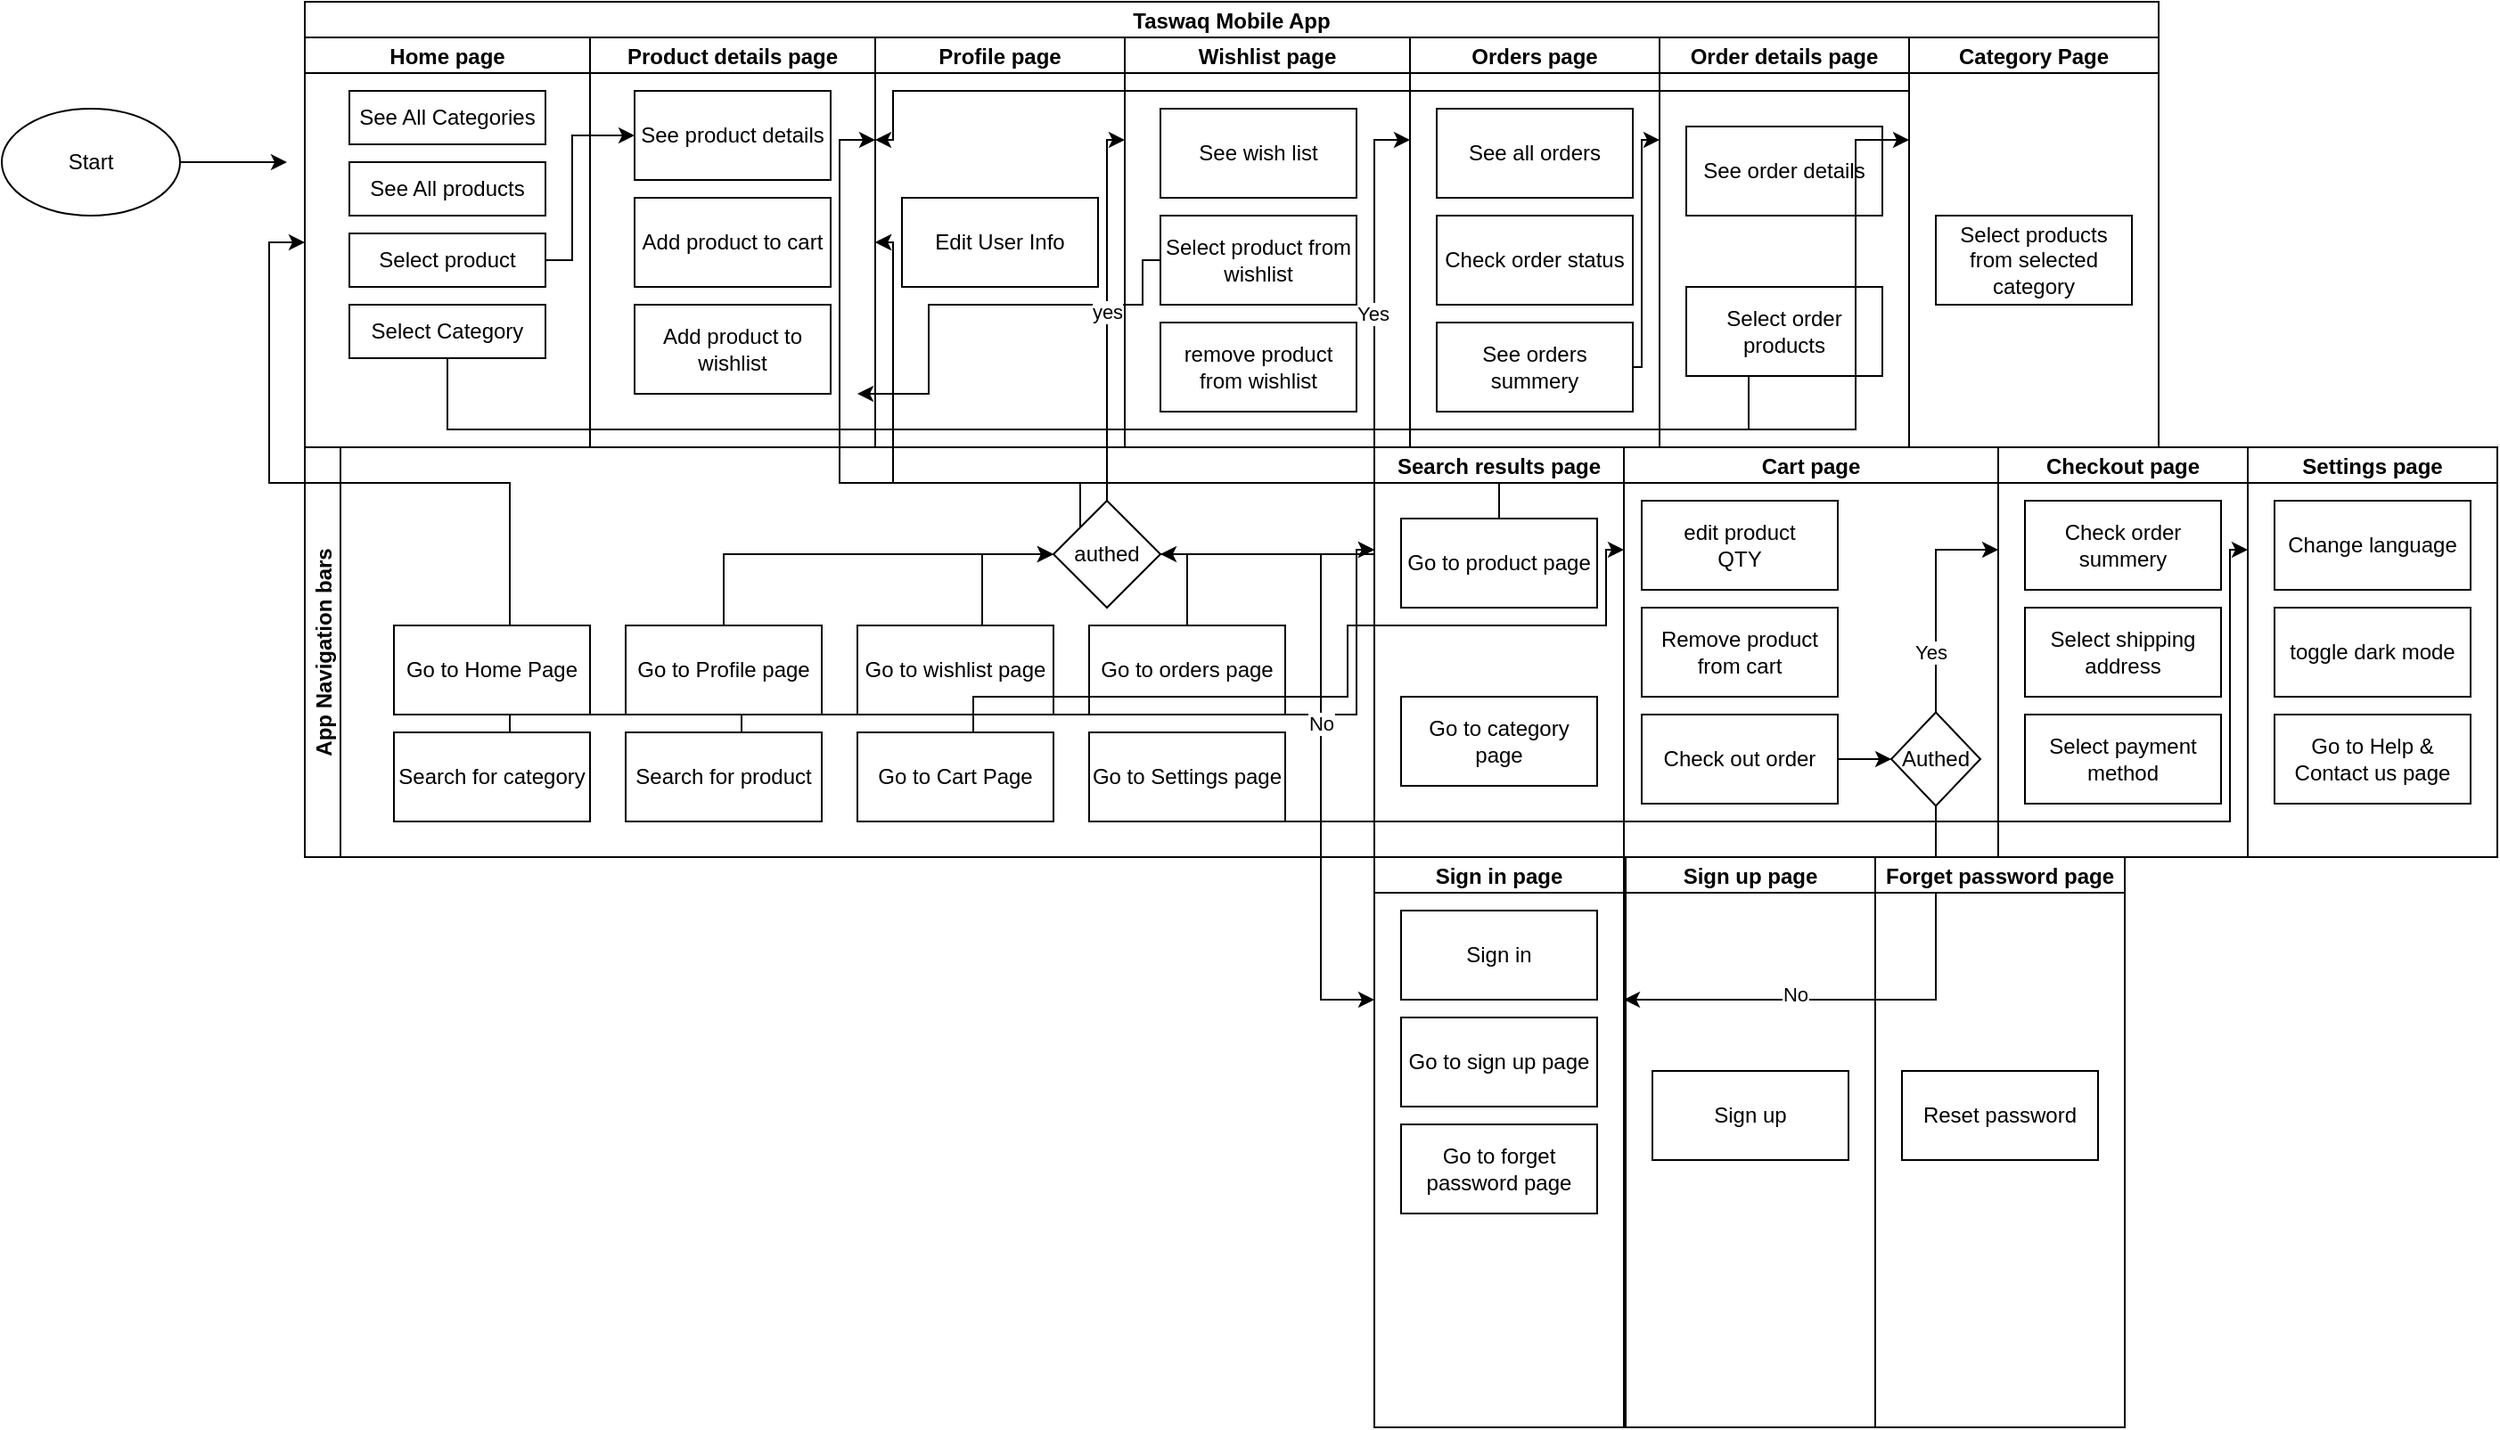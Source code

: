 <mxfile version="15.8.4" type="device"><diagram id="prtHgNgQTEPvFCAcTncT" name="Page-1"><mxGraphModel dx="1287" dy="738" grid="1" gridSize="10" guides="1" tooltips="1" connect="1" arrows="1" fold="1" page="1" pageScale="1" pageWidth="827" pageHeight="1169" math="0" shadow="0"><root><mxCell id="0"/><mxCell id="1" parent="0"/><mxCell id="USr3D5hvPRoxN1HPkiT8-1" value="Taswaq Mobile App" style="swimlane;childLayout=stackLayout;resizeParent=1;resizeParentMax=0;startSize=20;" vertex="1" parent="1"><mxGeometry x="500" y="30" width="1040" height="250" as="geometry"/></mxCell><mxCell id="USr3D5hvPRoxN1HPkiT8-2" value="Home page" style="swimlane;startSize=20;" vertex="1" parent="USr3D5hvPRoxN1HPkiT8-1"><mxGeometry y="20" width="160" height="230" as="geometry"/></mxCell><mxCell id="USr3D5hvPRoxN1HPkiT8-7" value="See All products" style="rounded=0;whiteSpace=wrap;html=1;" vertex="1" parent="USr3D5hvPRoxN1HPkiT8-2"><mxGeometry x="25" y="70" width="110" height="30" as="geometry"/></mxCell><mxCell id="USr3D5hvPRoxN1HPkiT8-11" value="See All Categories" style="rounded=0;whiteSpace=wrap;html=1;" vertex="1" parent="USr3D5hvPRoxN1HPkiT8-2"><mxGeometry x="25" y="30" width="110" height="30" as="geometry"/></mxCell><mxCell id="USr3D5hvPRoxN1HPkiT8-12" value="Select product" style="rounded=0;whiteSpace=wrap;html=1;" vertex="1" parent="USr3D5hvPRoxN1HPkiT8-2"><mxGeometry x="25" y="110" width="110" height="30" as="geometry"/></mxCell><mxCell id="USr3D5hvPRoxN1HPkiT8-93" value="Select Category" style="rounded=0;whiteSpace=wrap;html=1;" vertex="1" parent="USr3D5hvPRoxN1HPkiT8-2"><mxGeometry x="25" y="150" width="110" height="30" as="geometry"/></mxCell><mxCell id="USr3D5hvPRoxN1HPkiT8-3" value="Product details page" style="swimlane;startSize=20;" vertex="1" parent="USr3D5hvPRoxN1HPkiT8-1"><mxGeometry x="160" y="20" width="160" height="230" as="geometry"/></mxCell><mxCell id="USr3D5hvPRoxN1HPkiT8-16" value="See product details" style="rounded=0;whiteSpace=wrap;html=1;" vertex="1" parent="USr3D5hvPRoxN1HPkiT8-3"><mxGeometry x="25" y="30" width="110" height="50" as="geometry"/></mxCell><mxCell id="USr3D5hvPRoxN1HPkiT8-19" value="Add product to cart" style="rounded=0;whiteSpace=wrap;html=1;" vertex="1" parent="USr3D5hvPRoxN1HPkiT8-3"><mxGeometry x="25" y="90" width="110" height="50" as="geometry"/></mxCell><mxCell id="USr3D5hvPRoxN1HPkiT8-20" value="Add product to wishlist" style="rounded=0;whiteSpace=wrap;html=1;" vertex="1" parent="USr3D5hvPRoxN1HPkiT8-3"><mxGeometry x="25" y="150" width="110" height="50" as="geometry"/></mxCell><mxCell id="USr3D5hvPRoxN1HPkiT8-4" value="Profile page" style="swimlane;startSize=20;" vertex="1" parent="USr3D5hvPRoxN1HPkiT8-1"><mxGeometry x="320" y="20" width="140" height="230" as="geometry"/></mxCell><mxCell id="USr3D5hvPRoxN1HPkiT8-29" value="Edit User Info" style="rounded=0;whiteSpace=wrap;html=1;" vertex="1" parent="USr3D5hvPRoxN1HPkiT8-4"><mxGeometry x="15" y="90" width="110" height="50" as="geometry"/></mxCell><mxCell id="USr3D5hvPRoxN1HPkiT8-42" value="Wishlist page" style="swimlane;startSize=20;" vertex="1" parent="USr3D5hvPRoxN1HPkiT8-1"><mxGeometry x="460" y="20" width="160" height="230" as="geometry"/></mxCell><mxCell id="USr3D5hvPRoxN1HPkiT8-43" value="See wish list" style="rounded=0;whiteSpace=wrap;html=1;" vertex="1" parent="USr3D5hvPRoxN1HPkiT8-42"><mxGeometry x="20" y="40" width="110" height="50" as="geometry"/></mxCell><mxCell id="USr3D5hvPRoxN1HPkiT8-45" value="Select product from wishlist" style="rounded=0;whiteSpace=wrap;html=1;" vertex="1" parent="USr3D5hvPRoxN1HPkiT8-42"><mxGeometry x="20" y="100" width="110" height="50" as="geometry"/></mxCell><mxCell id="USr3D5hvPRoxN1HPkiT8-46" value="remove product from wishlist" style="rounded=0;whiteSpace=wrap;html=1;" vertex="1" parent="USr3D5hvPRoxN1HPkiT8-42"><mxGeometry x="20" y="160" width="110" height="50" as="geometry"/></mxCell><mxCell id="USr3D5hvPRoxN1HPkiT8-48" value="Orders page" style="swimlane;startSize=20;" vertex="1" parent="USr3D5hvPRoxN1HPkiT8-1"><mxGeometry x="620" y="20" width="140" height="230" as="geometry"/></mxCell><mxCell id="USr3D5hvPRoxN1HPkiT8-49" value="See all orders" style="rounded=0;whiteSpace=wrap;html=1;" vertex="1" parent="USr3D5hvPRoxN1HPkiT8-48"><mxGeometry x="15" y="40" width="110" height="50" as="geometry"/></mxCell><mxCell id="USr3D5hvPRoxN1HPkiT8-50" value="Check order status" style="rounded=0;whiteSpace=wrap;html=1;" vertex="1" parent="USr3D5hvPRoxN1HPkiT8-48"><mxGeometry x="15" y="100" width="110" height="50" as="geometry"/></mxCell><mxCell id="USr3D5hvPRoxN1HPkiT8-51" value="See orders summery" style="rounded=0;whiteSpace=wrap;html=1;" vertex="1" parent="USr3D5hvPRoxN1HPkiT8-48"><mxGeometry x="15" y="160" width="110" height="50" as="geometry"/></mxCell><mxCell id="USr3D5hvPRoxN1HPkiT8-53" value="Order details page" style="swimlane;startSize=20;" vertex="1" parent="USr3D5hvPRoxN1HPkiT8-1"><mxGeometry x="760" y="20" width="140" height="230" as="geometry"/></mxCell><mxCell id="USr3D5hvPRoxN1HPkiT8-55" value="See order details" style="rounded=0;whiteSpace=wrap;html=1;" vertex="1" parent="USr3D5hvPRoxN1HPkiT8-53"><mxGeometry x="15" y="50" width="110" height="50" as="geometry"/></mxCell><mxCell id="USr3D5hvPRoxN1HPkiT8-56" value="Select order products" style="rounded=0;whiteSpace=wrap;html=1;" vertex="1" parent="USr3D5hvPRoxN1HPkiT8-53"><mxGeometry x="15" y="140" width="110" height="50" as="geometry"/></mxCell><mxCell id="USr3D5hvPRoxN1HPkiT8-22" style="edgeStyle=orthogonalEdgeStyle;rounded=0;orthogonalLoop=1;jettySize=auto;html=1;entryX=0;entryY=0.5;entryDx=0;entryDy=0;exitX=1;exitY=0.5;exitDx=0;exitDy=0;" edge="1" parent="USr3D5hvPRoxN1HPkiT8-1" source="USr3D5hvPRoxN1HPkiT8-12" target="USr3D5hvPRoxN1HPkiT8-16"><mxGeometry relative="1" as="geometry"><Array as="points"><mxPoint x="150" y="145"/><mxPoint x="150" y="75"/></Array></mxGeometry></mxCell><mxCell id="USr3D5hvPRoxN1HPkiT8-47" style="edgeStyle=orthogonalEdgeStyle;rounded=0;orthogonalLoop=1;jettySize=auto;html=1;exitX=0;exitY=0.5;exitDx=0;exitDy=0;" edge="1" parent="USr3D5hvPRoxN1HPkiT8-1" source="USr3D5hvPRoxN1HPkiT8-45"><mxGeometry relative="1" as="geometry"><mxPoint x="310" y="220" as="targetPoint"/><Array as="points"><mxPoint x="470" y="145"/><mxPoint x="470" y="170"/><mxPoint x="350" y="170"/><mxPoint x="350" y="220"/></Array></mxGeometry></mxCell><mxCell id="USr3D5hvPRoxN1HPkiT8-57" style="edgeStyle=orthogonalEdgeStyle;rounded=0;orthogonalLoop=1;jettySize=auto;html=1;entryX=0;entryY=0.5;entryDx=0;entryDy=0;" edge="1" parent="USr3D5hvPRoxN1HPkiT8-1" source="USr3D5hvPRoxN1HPkiT8-56" target="USr3D5hvPRoxN1HPkiT8-4"><mxGeometry relative="1" as="geometry"><Array as="points"><mxPoint x="810" y="240"/><mxPoint x="330" y="240"/><mxPoint x="330" y="135"/></Array></mxGeometry></mxCell><mxCell id="USr3D5hvPRoxN1HPkiT8-68" style="edgeStyle=orthogonalEdgeStyle;rounded=0;orthogonalLoop=1;jettySize=auto;html=1;entryX=0;entryY=0.25;entryDx=0;entryDy=0;" edge="1" parent="USr3D5hvPRoxN1HPkiT8-1" source="USr3D5hvPRoxN1HPkiT8-51" target="USr3D5hvPRoxN1HPkiT8-53"><mxGeometry relative="1" as="geometry"><Array as="points"><mxPoint x="750" y="205"/><mxPoint x="750" y="78"/></Array></mxGeometry></mxCell><mxCell id="USr3D5hvPRoxN1HPkiT8-95" style="edgeStyle=orthogonalEdgeStyle;rounded=0;orthogonalLoop=1;jettySize=auto;html=1;entryX=0;entryY=0.25;entryDx=0;entryDy=0;" edge="1" parent="USr3D5hvPRoxN1HPkiT8-1" source="USr3D5hvPRoxN1HPkiT8-89" target="USr3D5hvPRoxN1HPkiT8-4"><mxGeometry relative="1" as="geometry"><Array as="points"><mxPoint x="330" y="50"/><mxPoint x="330" y="78"/></Array></mxGeometry></mxCell><mxCell id="USr3D5hvPRoxN1HPkiT8-89" value="Category Page" style="swimlane;startSize=20;" vertex="1" parent="USr3D5hvPRoxN1HPkiT8-1"><mxGeometry x="900" y="20" width="140" height="230" as="geometry"/></mxCell><mxCell id="USr3D5hvPRoxN1HPkiT8-90" value="Select products from selected category" style="rounded=0;whiteSpace=wrap;html=1;" vertex="1" parent="USr3D5hvPRoxN1HPkiT8-89"><mxGeometry x="15" y="100" width="110" height="50" as="geometry"/></mxCell><mxCell id="USr3D5hvPRoxN1HPkiT8-94" style="edgeStyle=orthogonalEdgeStyle;rounded=0;orthogonalLoop=1;jettySize=auto;html=1;entryX=0;entryY=0.25;entryDx=0;entryDy=0;" edge="1" parent="USr3D5hvPRoxN1HPkiT8-1" source="USr3D5hvPRoxN1HPkiT8-93" target="USr3D5hvPRoxN1HPkiT8-89"><mxGeometry relative="1" as="geometry"><Array as="points"><mxPoint x="80" y="240"/><mxPoint x="870" y="240"/><mxPoint x="870" y="78"/></Array></mxGeometry></mxCell><mxCell id="USr3D5hvPRoxN1HPkiT8-6" style="edgeStyle=orthogonalEdgeStyle;rounded=0;orthogonalLoop=1;jettySize=auto;html=1;" edge="1" parent="1" source="USr3D5hvPRoxN1HPkiT8-5"><mxGeometry relative="1" as="geometry"><mxPoint x="490" y="120" as="targetPoint"/></mxGeometry></mxCell><mxCell id="USr3D5hvPRoxN1HPkiT8-5" value="Start" style="ellipse;whiteSpace=wrap;html=1;" vertex="1" parent="1"><mxGeometry x="330" y="90" width="100" height="60" as="geometry"/></mxCell><mxCell id="USr3D5hvPRoxN1HPkiT8-25" value="App Navigation bars" style="swimlane;startSize=20;horizontal=0;" vertex="1" parent="1"><mxGeometry x="500" y="280" width="600" height="230" as="geometry"/></mxCell><mxCell id="USr3D5hvPRoxN1HPkiT8-21" value="Go to Cart Page" style="rounded=0;whiteSpace=wrap;html=1;" vertex="1" parent="USr3D5hvPRoxN1HPkiT8-25"><mxGeometry x="310" y="160" width="110" height="50" as="geometry"/></mxCell><mxCell id="USr3D5hvPRoxN1HPkiT8-104" style="edgeStyle=orthogonalEdgeStyle;rounded=0;orthogonalLoop=1;jettySize=auto;html=1;entryX=0;entryY=0.5;entryDx=0;entryDy=0;" edge="1" parent="USr3D5hvPRoxN1HPkiT8-25" source="USr3D5hvPRoxN1HPkiT8-13" target="USr3D5hvPRoxN1HPkiT8-96"><mxGeometry relative="1" as="geometry"><Array as="points"><mxPoint x="235" y="60"/></Array></mxGeometry></mxCell><mxCell id="USr3D5hvPRoxN1HPkiT8-13" value="Go to Profile page" style="rounded=0;whiteSpace=wrap;html=1;" vertex="1" parent="USr3D5hvPRoxN1HPkiT8-25"><mxGeometry x="180" y="100" width="110" height="50" as="geometry"/></mxCell><mxCell id="USr3D5hvPRoxN1HPkiT8-8" value="Search for product" style="rounded=0;whiteSpace=wrap;html=1;" vertex="1" parent="USr3D5hvPRoxN1HPkiT8-25"><mxGeometry x="180" y="160" width="110" height="50" as="geometry"/></mxCell><mxCell id="USr3D5hvPRoxN1HPkiT8-9" value="Search for category" style="rounded=0;whiteSpace=wrap;html=1;" vertex="1" parent="USr3D5hvPRoxN1HPkiT8-25"><mxGeometry x="50" y="160" width="110" height="50" as="geometry"/></mxCell><mxCell id="USr3D5hvPRoxN1HPkiT8-39" value="Go to Home Page" style="rounded=0;whiteSpace=wrap;html=1;" vertex="1" parent="USr3D5hvPRoxN1HPkiT8-25"><mxGeometry x="50" y="100" width="110" height="50" as="geometry"/></mxCell><mxCell id="USr3D5hvPRoxN1HPkiT8-31" value="Go to wishlist page" style="rounded=0;whiteSpace=wrap;html=1;" vertex="1" parent="USr3D5hvPRoxN1HPkiT8-25"><mxGeometry x="310" y="100" width="110" height="50" as="geometry"/></mxCell><mxCell id="USr3D5hvPRoxN1HPkiT8-41" value="Go to Settings page" style="rounded=0;whiteSpace=wrap;html=1;" vertex="1" parent="USr3D5hvPRoxN1HPkiT8-25"><mxGeometry x="440" y="160" width="110" height="50" as="geometry"/></mxCell><mxCell id="USr3D5hvPRoxN1HPkiT8-101" style="edgeStyle=orthogonalEdgeStyle;rounded=0;orthogonalLoop=1;jettySize=auto;html=1;entryX=1;entryY=0.5;entryDx=0;entryDy=0;" edge="1" parent="USr3D5hvPRoxN1HPkiT8-25" source="USr3D5hvPRoxN1HPkiT8-30" target="USr3D5hvPRoxN1HPkiT8-96"><mxGeometry relative="1" as="geometry"><Array as="points"><mxPoint x="495" y="60"/></Array></mxGeometry></mxCell><mxCell id="USr3D5hvPRoxN1HPkiT8-30" value="Go to orders page" style="rounded=0;whiteSpace=wrap;html=1;" vertex="1" parent="USr3D5hvPRoxN1HPkiT8-25"><mxGeometry x="440" y="100" width="110" height="50" as="geometry"/></mxCell><mxCell id="USr3D5hvPRoxN1HPkiT8-96" value="authed" style="rhombus;whiteSpace=wrap;html=1;" vertex="1" parent="USr3D5hvPRoxN1HPkiT8-25"><mxGeometry x="420" y="30" width="60" height="60" as="geometry"/></mxCell><mxCell id="USr3D5hvPRoxN1HPkiT8-97" style="edgeStyle=orthogonalEdgeStyle;rounded=0;orthogonalLoop=1;jettySize=auto;html=1;" edge="1" parent="USr3D5hvPRoxN1HPkiT8-25" source="USr3D5hvPRoxN1HPkiT8-31"><mxGeometry relative="1" as="geometry"><mxPoint x="420" y="60" as="targetPoint"/><Array as="points"><mxPoint x="380" y="60"/></Array></mxGeometry></mxCell><mxCell id="USr3D5hvPRoxN1HPkiT8-40" style="edgeStyle=orthogonalEdgeStyle;rounded=0;orthogonalLoop=1;jettySize=auto;html=1;entryX=0;entryY=0.5;entryDx=0;entryDy=0;" edge="1" parent="1" source="USr3D5hvPRoxN1HPkiT8-39" target="USr3D5hvPRoxN1HPkiT8-2"><mxGeometry relative="1" as="geometry"><Array as="points"><mxPoint x="615" y="300"/><mxPoint x="480" y="300"/><mxPoint x="480" y="165"/></Array></mxGeometry></mxCell><mxCell id="USr3D5hvPRoxN1HPkiT8-62" value="Search results page" style="swimlane;startSize=20;" vertex="1" parent="1"><mxGeometry x="1100" y="280" width="140" height="230" as="geometry"/></mxCell><mxCell id="USr3D5hvPRoxN1HPkiT8-63" value="Go to product page" style="rounded=0;whiteSpace=wrap;html=1;" vertex="1" parent="USr3D5hvPRoxN1HPkiT8-62"><mxGeometry x="15" y="40" width="110" height="50" as="geometry"/></mxCell><mxCell id="USr3D5hvPRoxN1HPkiT8-64" value="Go to category page" style="rounded=0;whiteSpace=wrap;html=1;" vertex="1" parent="USr3D5hvPRoxN1HPkiT8-62"><mxGeometry x="15" y="140" width="110" height="50" as="geometry"/></mxCell><mxCell id="USr3D5hvPRoxN1HPkiT8-66" style="edgeStyle=orthogonalEdgeStyle;rounded=0;orthogonalLoop=1;jettySize=auto;html=1;entryX=0;entryY=0.25;entryDx=0;entryDy=0;" edge="1" parent="1" source="USr3D5hvPRoxN1HPkiT8-9" target="USr3D5hvPRoxN1HPkiT8-62"><mxGeometry relative="1" as="geometry"><Array as="points"><mxPoint x="615" y="430"/><mxPoint x="1090" y="430"/><mxPoint x="1090" y="338"/></Array></mxGeometry></mxCell><mxCell id="USr3D5hvPRoxN1HPkiT8-67" style="edgeStyle=orthogonalEdgeStyle;rounded=0;orthogonalLoop=1;jettySize=auto;html=1;entryX=0;entryY=0.25;entryDx=0;entryDy=0;" edge="1" parent="1" source="USr3D5hvPRoxN1HPkiT8-8" target="USr3D5hvPRoxN1HPkiT8-62"><mxGeometry relative="1" as="geometry"><Array as="points"><mxPoint x="745" y="430"/><mxPoint x="1090" y="430"/><mxPoint x="1090" y="338"/></Array></mxGeometry></mxCell><mxCell id="USr3D5hvPRoxN1HPkiT8-69" style="edgeStyle=orthogonalEdgeStyle;rounded=0;orthogonalLoop=1;jettySize=auto;html=1;entryX=0;entryY=0.5;entryDx=0;entryDy=0;" edge="1" parent="1" source="USr3D5hvPRoxN1HPkiT8-63" target="USr3D5hvPRoxN1HPkiT8-4"><mxGeometry relative="1" as="geometry"><Array as="points"><mxPoint x="1170" y="300"/><mxPoint x="830" y="300"/><mxPoint x="830" y="165"/></Array></mxGeometry></mxCell><mxCell id="USr3D5hvPRoxN1HPkiT8-70" value="Cart page" style="swimlane;startSize=20;" vertex="1" parent="1"><mxGeometry x="1240" y="280" width="210" height="230" as="geometry"/></mxCell><mxCell id="USr3D5hvPRoxN1HPkiT8-71" value="edit product&lt;br&gt;QTY" style="rounded=0;whiteSpace=wrap;html=1;" vertex="1" parent="USr3D5hvPRoxN1HPkiT8-70"><mxGeometry x="10" y="30" width="110" height="50" as="geometry"/></mxCell><mxCell id="USr3D5hvPRoxN1HPkiT8-72" value="Remove product from cart" style="rounded=0;whiteSpace=wrap;html=1;" vertex="1" parent="USr3D5hvPRoxN1HPkiT8-70"><mxGeometry x="10" y="90" width="110" height="50" as="geometry"/></mxCell><mxCell id="USr3D5hvPRoxN1HPkiT8-76" value="Check out order" style="rounded=0;whiteSpace=wrap;html=1;" vertex="1" parent="USr3D5hvPRoxN1HPkiT8-70"><mxGeometry x="10" y="150" width="110" height="50" as="geometry"/></mxCell><mxCell id="USr3D5hvPRoxN1HPkiT8-106" value="Authed" style="rhombus;whiteSpace=wrap;html=1;rounded=0;" vertex="1" parent="USr3D5hvPRoxN1HPkiT8-70"><mxGeometry x="150" y="148.75" width="50" height="52.5" as="geometry"/></mxCell><mxCell id="USr3D5hvPRoxN1HPkiT8-107" value="" style="edgeStyle=orthogonalEdgeStyle;rounded=0;orthogonalLoop=1;jettySize=auto;html=1;" edge="1" parent="USr3D5hvPRoxN1HPkiT8-70" source="USr3D5hvPRoxN1HPkiT8-76" target="USr3D5hvPRoxN1HPkiT8-106"><mxGeometry relative="1" as="geometry"/></mxCell><mxCell id="USr3D5hvPRoxN1HPkiT8-77" style="edgeStyle=orthogonalEdgeStyle;rounded=0;orthogonalLoop=1;jettySize=auto;html=1;entryX=0;entryY=0.25;entryDx=0;entryDy=0;" edge="1" parent="1" source="USr3D5hvPRoxN1HPkiT8-21" target="USr3D5hvPRoxN1HPkiT8-70"><mxGeometry relative="1" as="geometry"><Array as="points"><mxPoint x="875" y="420"/><mxPoint x="1085" y="420"/><mxPoint x="1085" y="380"/><mxPoint x="1230" y="380"/><mxPoint x="1230" y="338"/></Array></mxGeometry></mxCell><mxCell id="USr3D5hvPRoxN1HPkiT8-78" value="Checkout page" style="swimlane;startSize=20;" vertex="1" parent="1"><mxGeometry x="1450" y="280" width="140" height="230" as="geometry"/></mxCell><mxCell id="USr3D5hvPRoxN1HPkiT8-79" value="Check order summery" style="rounded=0;whiteSpace=wrap;html=1;" vertex="1" parent="USr3D5hvPRoxN1HPkiT8-78"><mxGeometry x="15" y="30" width="110" height="50" as="geometry"/></mxCell><mxCell id="USr3D5hvPRoxN1HPkiT8-80" value="Select shipping address" style="rounded=0;whiteSpace=wrap;html=1;" vertex="1" parent="USr3D5hvPRoxN1HPkiT8-78"><mxGeometry x="15" y="90" width="110" height="50" as="geometry"/></mxCell><mxCell id="USr3D5hvPRoxN1HPkiT8-81" value="Select payment method" style="rounded=0;whiteSpace=wrap;html=1;" vertex="1" parent="USr3D5hvPRoxN1HPkiT8-78"><mxGeometry x="15" y="150" width="110" height="50" as="geometry"/></mxCell><mxCell id="USr3D5hvPRoxN1HPkiT8-83" value="Settings page" style="swimlane;startSize=20;" vertex="1" parent="1"><mxGeometry x="1590" y="280" width="140" height="230" as="geometry"/></mxCell><mxCell id="USr3D5hvPRoxN1HPkiT8-84" value="Change language" style="rounded=0;whiteSpace=wrap;html=1;" vertex="1" parent="USr3D5hvPRoxN1HPkiT8-83"><mxGeometry x="15" y="30" width="110" height="50" as="geometry"/></mxCell><mxCell id="USr3D5hvPRoxN1HPkiT8-85" value="toggle dark mode" style="rounded=0;whiteSpace=wrap;html=1;" vertex="1" parent="USr3D5hvPRoxN1HPkiT8-83"><mxGeometry x="15" y="90" width="110" height="50" as="geometry"/></mxCell><mxCell id="USr3D5hvPRoxN1HPkiT8-88" value="Go to Help &amp;amp; Contact us page" style="rounded=0;whiteSpace=wrap;html=1;" vertex="1" parent="USr3D5hvPRoxN1HPkiT8-83"><mxGeometry x="15" y="150" width="110" height="50" as="geometry"/></mxCell><mxCell id="USr3D5hvPRoxN1HPkiT8-87" style="edgeStyle=orthogonalEdgeStyle;rounded=0;orthogonalLoop=1;jettySize=auto;html=1;entryX=0;entryY=0.25;entryDx=0;entryDy=0;" edge="1" parent="1" source="USr3D5hvPRoxN1HPkiT8-41" target="USr3D5hvPRoxN1HPkiT8-83"><mxGeometry relative="1" as="geometry"><Array as="points"><mxPoint x="1580" y="490"/><mxPoint x="1580" y="338"/></Array></mxGeometry></mxCell><mxCell id="USr3D5hvPRoxN1HPkiT8-98" value="yes" style="edgeStyle=orthogonalEdgeStyle;rounded=0;orthogonalLoop=1;jettySize=auto;html=1;entryX=0;entryY=0.25;entryDx=0;entryDy=0;" edge="1" parent="1" source="USr3D5hvPRoxN1HPkiT8-96" target="USr3D5hvPRoxN1HPkiT8-42"><mxGeometry relative="1" as="geometry"><Array as="points"><mxPoint x="950" y="108"/></Array></mxGeometry></mxCell><mxCell id="USr3D5hvPRoxN1HPkiT8-99" value="Sign in page" style="swimlane;startSize=20;" vertex="1" parent="1"><mxGeometry x="1100" y="510" width="140" height="320" as="geometry"/></mxCell><mxCell id="USr3D5hvPRoxN1HPkiT8-114" value="Sign in" style="rounded=0;whiteSpace=wrap;html=1;" vertex="1" parent="USr3D5hvPRoxN1HPkiT8-99"><mxGeometry x="15" y="30" width="110" height="50" as="geometry"/></mxCell><mxCell id="USr3D5hvPRoxN1HPkiT8-115" value="Go to forget password page" style="rounded=0;whiteSpace=wrap;html=1;" vertex="1" parent="USr3D5hvPRoxN1HPkiT8-99"><mxGeometry x="15" y="150" width="110" height="50" as="geometry"/></mxCell><mxCell id="USr3D5hvPRoxN1HPkiT8-116" value="Go to sign up page" style="rounded=0;whiteSpace=wrap;html=1;" vertex="1" parent="USr3D5hvPRoxN1HPkiT8-99"><mxGeometry x="15" y="90" width="110" height="50" as="geometry"/></mxCell><mxCell id="USr3D5hvPRoxN1HPkiT8-100" value="No" style="edgeStyle=orthogonalEdgeStyle;rounded=0;orthogonalLoop=1;jettySize=auto;html=1;entryX=0;entryY=0.25;entryDx=0;entryDy=0;exitX=1;exitY=0.5;exitDx=0;exitDy=0;" edge="1" parent="1" source="USr3D5hvPRoxN1HPkiT8-96" target="USr3D5hvPRoxN1HPkiT8-99"><mxGeometry relative="1" as="geometry"><Array as="points"><mxPoint x="1070" y="340"/><mxPoint x="1070" y="590"/></Array></mxGeometry></mxCell><mxCell id="USr3D5hvPRoxN1HPkiT8-102" style="edgeStyle=orthogonalEdgeStyle;rounded=0;orthogonalLoop=1;jettySize=auto;html=1;entryX=0;entryY=0.25;entryDx=0;entryDy=0;" edge="1" parent="1" source="USr3D5hvPRoxN1HPkiT8-96" target="USr3D5hvPRoxN1HPkiT8-48"><mxGeometry relative="1" as="geometry"><Array as="points"><mxPoint x="1100" y="340"/><mxPoint x="1100" y="108"/></Array></mxGeometry></mxCell><mxCell id="USr3D5hvPRoxN1HPkiT8-103" value="Yes" style="edgeLabel;html=1;align=center;verticalAlign=middle;resizable=0;points=[];" vertex="1" connectable="0" parent="USr3D5hvPRoxN1HPkiT8-102"><mxGeometry x="0.373" y="1" relative="1" as="geometry"><mxPoint as="offset"/></mxGeometry></mxCell><mxCell id="USr3D5hvPRoxN1HPkiT8-105" style="edgeStyle=orthogonalEdgeStyle;rounded=0;orthogonalLoop=1;jettySize=auto;html=1;exitX=0;exitY=0;exitDx=0;exitDy=0;entryX=0;entryY=0.25;entryDx=0;entryDy=0;" edge="1" parent="1" source="USr3D5hvPRoxN1HPkiT8-96" target="USr3D5hvPRoxN1HPkiT8-4"><mxGeometry relative="1" as="geometry"><Array as="points"><mxPoint x="935" y="300"/><mxPoint x="800" y="300"/><mxPoint x="800" y="108"/></Array></mxGeometry></mxCell><mxCell id="USr3D5hvPRoxN1HPkiT8-109" style="edgeStyle=orthogonalEdgeStyle;rounded=0;orthogonalLoop=1;jettySize=auto;html=1;entryX=0;entryY=0.25;entryDx=0;entryDy=0;" edge="1" parent="1" source="USr3D5hvPRoxN1HPkiT8-106" target="USr3D5hvPRoxN1HPkiT8-78"><mxGeometry relative="1" as="geometry"><Array as="points"><mxPoint x="1415" y="338"/></Array></mxGeometry></mxCell><mxCell id="USr3D5hvPRoxN1HPkiT8-110" value="Yes" style="edgeLabel;html=1;align=center;verticalAlign=middle;resizable=0;points=[];" vertex="1" connectable="0" parent="USr3D5hvPRoxN1HPkiT8-109"><mxGeometry x="-0.464" y="3" relative="1" as="geometry"><mxPoint as="offset"/></mxGeometry></mxCell><mxCell id="USr3D5hvPRoxN1HPkiT8-111" style="edgeStyle=orthogonalEdgeStyle;rounded=0;orthogonalLoop=1;jettySize=auto;html=1;entryX=1;entryY=0.25;entryDx=0;entryDy=0;" edge="1" parent="1" source="USr3D5hvPRoxN1HPkiT8-106" target="USr3D5hvPRoxN1HPkiT8-99"><mxGeometry relative="1" as="geometry"><Array as="points"><mxPoint x="1415" y="590"/></Array></mxGeometry></mxCell><mxCell id="USr3D5hvPRoxN1HPkiT8-112" value="No" style="edgeLabel;html=1;align=center;verticalAlign=middle;resizable=0;points=[];" vertex="1" connectable="0" parent="USr3D5hvPRoxN1HPkiT8-111"><mxGeometry x="0.328" y="-3" relative="1" as="geometry"><mxPoint as="offset"/></mxGeometry></mxCell><mxCell id="USr3D5hvPRoxN1HPkiT8-117" value="Sign up page" style="swimlane;startSize=20;" vertex="1" parent="1"><mxGeometry x="1241" y="510" width="140" height="320" as="geometry"/></mxCell><mxCell id="USr3D5hvPRoxN1HPkiT8-121" value="Sign up" style="rounded=0;whiteSpace=wrap;html=1;" vertex="1" parent="USr3D5hvPRoxN1HPkiT8-117"><mxGeometry x="15" y="120" width="110" height="50" as="geometry"/></mxCell><mxCell id="USr3D5hvPRoxN1HPkiT8-123" value="Forget password page" style="swimlane;startSize=20;" vertex="1" parent="1"><mxGeometry x="1381" y="510" width="140" height="320" as="geometry"/></mxCell><mxCell id="USr3D5hvPRoxN1HPkiT8-124" value="Reset password" style="rounded=0;whiteSpace=wrap;html=1;" vertex="1" parent="USr3D5hvPRoxN1HPkiT8-123"><mxGeometry x="15" y="120" width="110" height="50" as="geometry"/></mxCell></root></mxGraphModel></diagram></mxfile>